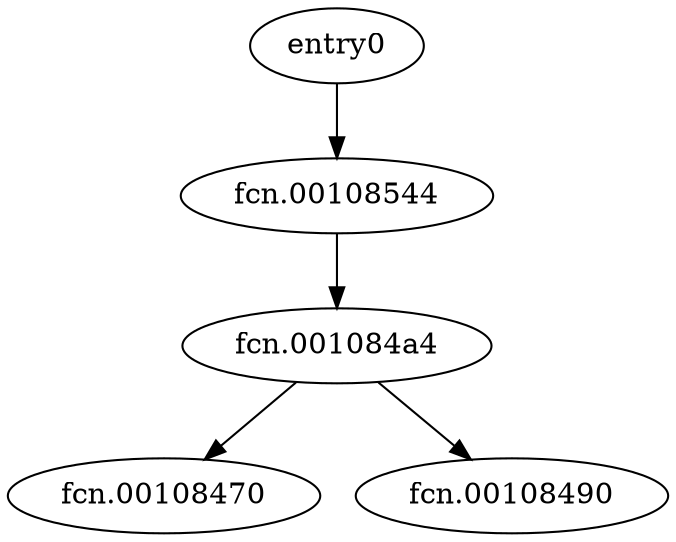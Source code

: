 digraph code {
  "0x00107938" [label="entry0"];
  "0x00107938" -> "0x00108544";
  "0x00108544" [label="fcn.00108544"];
  "0x00108544" [label="fcn.00108544"];
  "0x00108544" -> "0x001084a4";
  "0x001084a4" [label="fcn.001084a4"];
  "0x001084a4" [label="fcn.001084a4"];
  "0x001084a4" -> "0x00108470";
  "0x00108470" [label="fcn.00108470"];
  "0x001084a4" -> "0x00108490";
  "0x00108490" [label="fcn.00108490"];
}